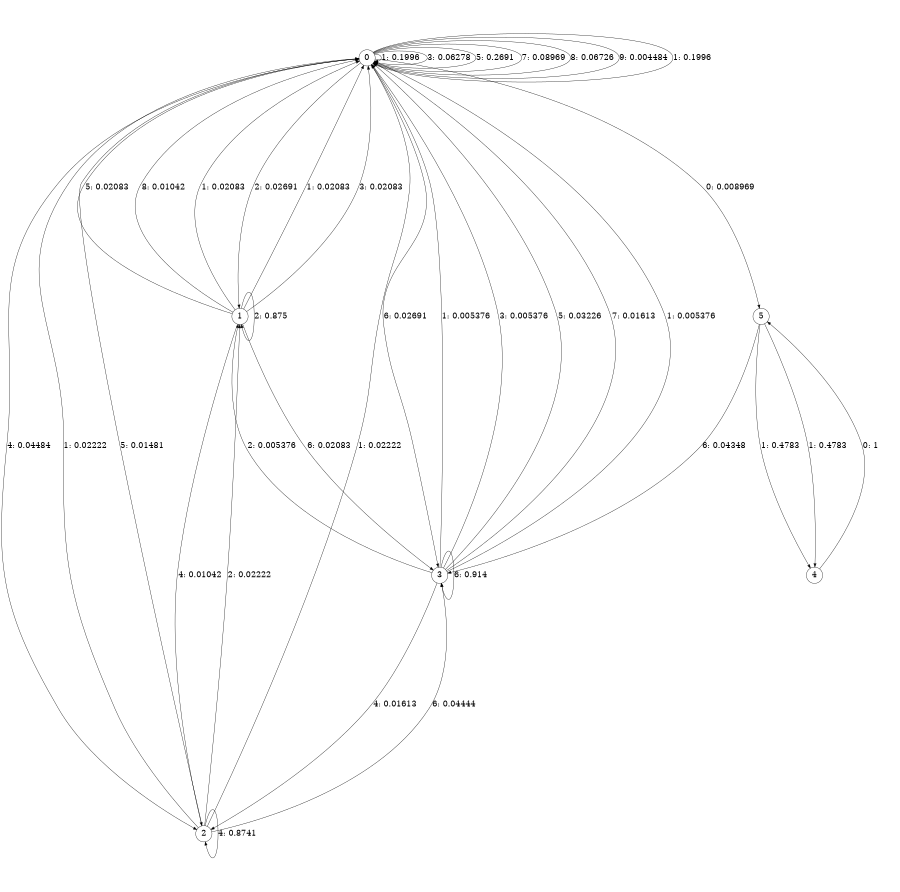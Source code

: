 digraph adoldata {
size = "6,8.5";
ratio = "fill";
node [shape = circle];
node [fontsize = 24];
edge [fontsize = 24];
0 -> 0 [label = "1: 0.1996   "];
0 -> 1 [label = "2: 0.02691  "];
0 -> 0 [label = "3: 0.06278  "];
0 -> 2 [label = "4: 0.04484  "];
0 -> 0 [label = "5: 0.2691   "];
0 -> 3 [label = "6: 0.02691  "];
0 -> 0 [label = "7: 0.08969  "];
0 -> 0 [label = "8: 0.06726  "];
0 -> 0 [label = "9: 0.004484  "];
0 -> 0 [label = "1: 0.1996   "];
0 -> 5 [label = "0: 0.008969  "];
1 -> 0 [label = "1: 0.02083  "];
1 -> 1 [label = "2: 0.875    "];
1 -> 0 [label = "3: 0.02083  "];
1 -> 2 [label = "4: 0.01042  "];
1 -> 0 [label = "5: 0.02083  "];
1 -> 3 [label = "6: 0.02083  "];
1 -> 0 [label = "8: 0.01042  "];
1 -> 0 [label = "1: 0.02083  "];
2 -> 0 [label = "1: 0.02222  "];
2 -> 1 [label = "2: 0.02222  "];
2 -> 2 [label = "4: 0.8741   "];
2 -> 0 [label = "5: 0.01481  "];
2 -> 3 [label = "6: 0.04444  "];
2 -> 0 [label = "1: 0.02222  "];
3 -> 0 [label = "1: 0.005376  "];
3 -> 1 [label = "2: 0.005376  "];
3 -> 0 [label = "3: 0.005376  "];
3 -> 2 [label = "4: 0.01613  "];
3 -> 0 [label = "5: 0.03226  "];
3 -> 3 [label = "6: 0.914    "];
3 -> 0 [label = "7: 0.01613  "];
3 -> 0 [label = "1: 0.005376  "];
4 -> 5 [label = "0: 1        "];
5 -> 4 [label = "1: 0.4783   "];
5 -> 3 [label = "6: 0.04348  "];
5 -> 4 [label = "1: 0.4783   "];
}